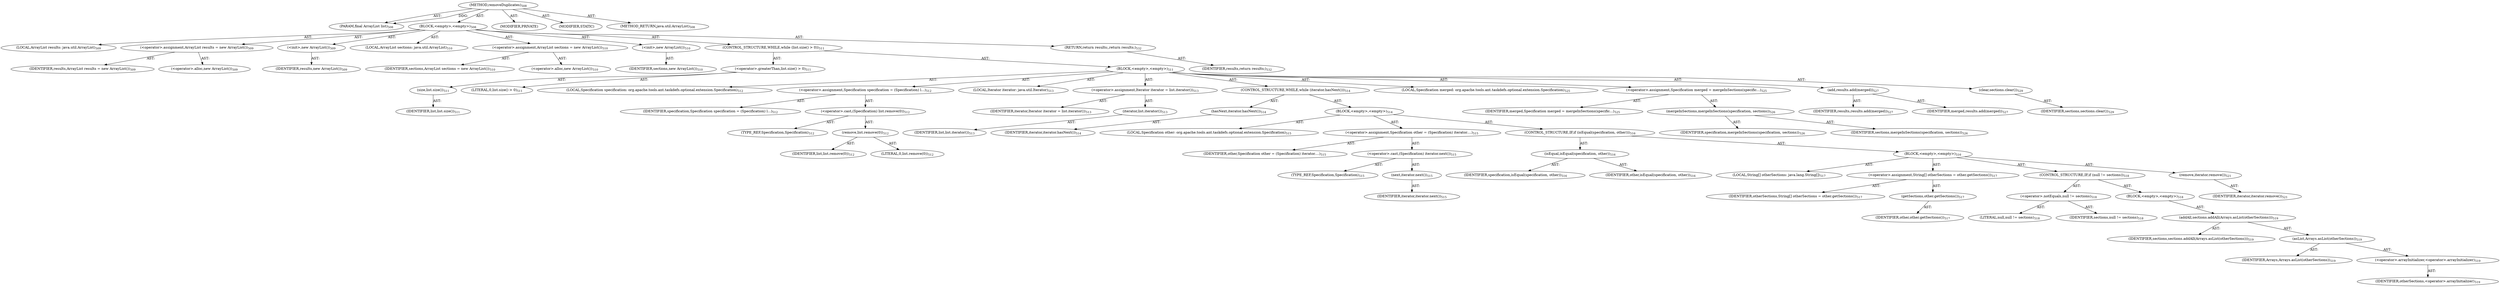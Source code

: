 digraph "removeDuplicates" {  
"111669149710" [label = <(METHOD,removeDuplicates)<SUB>508</SUB>> ]
"115964117023" [label = <(PARAM,final ArrayList list)<SUB>508</SUB>> ]
"25769803814" [label = <(BLOCK,&lt;empty&gt;,&lt;empty&gt;)<SUB>508</SUB>> ]
"94489280530" [label = <(LOCAL,ArrayList results: java.util.ArrayList)<SUB>509</SUB>> ]
"30064771244" [label = <(&lt;operator&gt;.assignment,ArrayList results = new ArrayList())<SUB>509</SUB>> ]
"68719476892" [label = <(IDENTIFIER,results,ArrayList results = new ArrayList())<SUB>509</SUB>> ]
"30064771245" [label = <(&lt;operator&gt;.alloc,new ArrayList())<SUB>509</SUB>> ]
"30064771246" [label = <(&lt;init&gt;,new ArrayList())<SUB>509</SUB>> ]
"68719476893" [label = <(IDENTIFIER,results,new ArrayList())<SUB>509</SUB>> ]
"94489280531" [label = <(LOCAL,ArrayList sections: java.util.ArrayList)<SUB>510</SUB>> ]
"30064771247" [label = <(&lt;operator&gt;.assignment,ArrayList sections = new ArrayList())<SUB>510</SUB>> ]
"68719476894" [label = <(IDENTIFIER,sections,ArrayList sections = new ArrayList())<SUB>510</SUB>> ]
"30064771248" [label = <(&lt;operator&gt;.alloc,new ArrayList())<SUB>510</SUB>> ]
"30064771249" [label = <(&lt;init&gt;,new ArrayList())<SUB>510</SUB>> ]
"68719476895" [label = <(IDENTIFIER,sections,new ArrayList())<SUB>510</SUB>> ]
"47244640278" [label = <(CONTROL_STRUCTURE,WHILE,while (list.size() &gt; 0))<SUB>511</SUB>> ]
"30064771250" [label = <(&lt;operator&gt;.greaterThan,list.size() &gt; 0)<SUB>511</SUB>> ]
"30064771251" [label = <(size,list.size())<SUB>511</SUB>> ]
"68719476896" [label = <(IDENTIFIER,list,list.size())<SUB>511</SUB>> ]
"90194313249" [label = <(LITERAL,0,list.size() &gt; 0)<SUB>511</SUB>> ]
"25769803815" [label = <(BLOCK,&lt;empty&gt;,&lt;empty&gt;)<SUB>511</SUB>> ]
"94489280532" [label = <(LOCAL,Specification specification: org.apache.tools.ant.taskdefs.optional.extension.Specification)<SUB>512</SUB>> ]
"30064771252" [label = <(&lt;operator&gt;.assignment,Specification specification = (Specification) l...)<SUB>512</SUB>> ]
"68719476897" [label = <(IDENTIFIER,specification,Specification specification = (Specification) l...)<SUB>512</SUB>> ]
"30064771253" [label = <(&lt;operator&gt;.cast,(Specification) list.remove(0))<SUB>512</SUB>> ]
"180388626447" [label = <(TYPE_REF,Specification,Specification)<SUB>512</SUB>> ]
"30064771254" [label = <(remove,list.remove(0))<SUB>512</SUB>> ]
"68719476898" [label = <(IDENTIFIER,list,list.remove(0))<SUB>512</SUB>> ]
"90194313250" [label = <(LITERAL,0,list.remove(0))<SUB>512</SUB>> ]
"94489280533" [label = <(LOCAL,Iterator iterator: java.util.Iterator)<SUB>513</SUB>> ]
"30064771255" [label = <(&lt;operator&gt;.assignment,Iterator iterator = list.iterator())<SUB>513</SUB>> ]
"68719476899" [label = <(IDENTIFIER,iterator,Iterator iterator = list.iterator())<SUB>513</SUB>> ]
"30064771256" [label = <(iterator,list.iterator())<SUB>513</SUB>> ]
"68719476900" [label = <(IDENTIFIER,list,list.iterator())<SUB>513</SUB>> ]
"47244640279" [label = <(CONTROL_STRUCTURE,WHILE,while (iterator.hasNext()))<SUB>514</SUB>> ]
"30064771257" [label = <(hasNext,iterator.hasNext())<SUB>514</SUB>> ]
"68719476901" [label = <(IDENTIFIER,iterator,iterator.hasNext())<SUB>514</SUB>> ]
"25769803816" [label = <(BLOCK,&lt;empty&gt;,&lt;empty&gt;)<SUB>514</SUB>> ]
"94489280534" [label = <(LOCAL,Specification other: org.apache.tools.ant.taskdefs.optional.extension.Specification)<SUB>515</SUB>> ]
"30064771258" [label = <(&lt;operator&gt;.assignment,Specification other = (Specification) iterator....)<SUB>515</SUB>> ]
"68719476902" [label = <(IDENTIFIER,other,Specification other = (Specification) iterator....)<SUB>515</SUB>> ]
"30064771259" [label = <(&lt;operator&gt;.cast,(Specification) iterator.next())<SUB>515</SUB>> ]
"180388626448" [label = <(TYPE_REF,Specification,Specification)<SUB>515</SUB>> ]
"30064771260" [label = <(next,iterator.next())<SUB>515</SUB>> ]
"68719476903" [label = <(IDENTIFIER,iterator,iterator.next())<SUB>515</SUB>> ]
"47244640280" [label = <(CONTROL_STRUCTURE,IF,if (isEqual(specification, other)))<SUB>516</SUB>> ]
"30064771261" [label = <(isEqual,isEqual(specification, other))<SUB>516</SUB>> ]
"68719476904" [label = <(IDENTIFIER,specification,isEqual(specification, other))<SUB>516</SUB>> ]
"68719476905" [label = <(IDENTIFIER,other,isEqual(specification, other))<SUB>516</SUB>> ]
"25769803817" [label = <(BLOCK,&lt;empty&gt;,&lt;empty&gt;)<SUB>516</SUB>> ]
"94489280535" [label = <(LOCAL,String[] otherSections: java.lang.String[])<SUB>517</SUB>> ]
"30064771262" [label = <(&lt;operator&gt;.assignment,String[] otherSections = other.getSections())<SUB>517</SUB>> ]
"68719476906" [label = <(IDENTIFIER,otherSections,String[] otherSections = other.getSections())<SUB>517</SUB>> ]
"30064771263" [label = <(getSections,other.getSections())<SUB>517</SUB>> ]
"68719476907" [label = <(IDENTIFIER,other,other.getSections())<SUB>517</SUB>> ]
"47244640281" [label = <(CONTROL_STRUCTURE,IF,if (null != sections))<SUB>518</SUB>> ]
"30064771264" [label = <(&lt;operator&gt;.notEquals,null != sections)<SUB>518</SUB>> ]
"90194313251" [label = <(LITERAL,null,null != sections)<SUB>518</SUB>> ]
"68719476908" [label = <(IDENTIFIER,sections,null != sections)<SUB>518</SUB>> ]
"25769803818" [label = <(BLOCK,&lt;empty&gt;,&lt;empty&gt;)<SUB>518</SUB>> ]
"30064771265" [label = <(addAll,sections.addAll(Arrays.asList(otherSections)))<SUB>519</SUB>> ]
"68719476909" [label = <(IDENTIFIER,sections,sections.addAll(Arrays.asList(otherSections)))<SUB>519</SUB>> ]
"30064771266" [label = <(asList,Arrays.asList(otherSections))<SUB>519</SUB>> ]
"68719476910" [label = <(IDENTIFIER,Arrays,Arrays.asList(otherSections))<SUB>519</SUB>> ]
"30064771267" [label = <(&lt;operator&gt;.arrayInitializer,&lt;operator&gt;.arrayInitializer)<SUB>519</SUB>> ]
"68719476911" [label = <(IDENTIFIER,otherSections,&lt;operator&gt;.arrayInitializer)<SUB>519</SUB>> ]
"30064771268" [label = <(remove,iterator.remove())<SUB>521</SUB>> ]
"68719476912" [label = <(IDENTIFIER,iterator,iterator.remove())<SUB>521</SUB>> ]
"94489280536" [label = <(LOCAL,Specification merged: org.apache.tools.ant.taskdefs.optional.extension.Specification)<SUB>525</SUB>> ]
"30064771269" [label = <(&lt;operator&gt;.assignment,Specification merged = mergeInSections(specific...)<SUB>525</SUB>> ]
"68719476913" [label = <(IDENTIFIER,merged,Specification merged = mergeInSections(specific...)<SUB>525</SUB>> ]
"30064771270" [label = <(mergeInSections,mergeInSections(specification, sections))<SUB>526</SUB>> ]
"68719476914" [label = <(IDENTIFIER,specification,mergeInSections(specification, sections))<SUB>526</SUB>> ]
"68719476915" [label = <(IDENTIFIER,sections,mergeInSections(specification, sections))<SUB>526</SUB>> ]
"30064771271" [label = <(add,results.add(merged))<SUB>527</SUB>> ]
"68719476916" [label = <(IDENTIFIER,results,results.add(merged))<SUB>527</SUB>> ]
"68719476917" [label = <(IDENTIFIER,merged,results.add(merged))<SUB>527</SUB>> ]
"30064771272" [label = <(clear,sections.clear())<SUB>529</SUB>> ]
"68719476918" [label = <(IDENTIFIER,sections,sections.clear())<SUB>529</SUB>> ]
"146028888082" [label = <(RETURN,return results;,return results;)<SUB>532</SUB>> ]
"68719476919" [label = <(IDENTIFIER,results,return results;)<SUB>532</SUB>> ]
"133143986233" [label = <(MODIFIER,PRIVATE)> ]
"133143986234" [label = <(MODIFIER,STATIC)> ]
"128849018894" [label = <(METHOD_RETURN,java.util.ArrayList)<SUB>508</SUB>> ]
  "111669149710" -> "115964117023"  [ label = "AST: "] 
  "111669149710" -> "25769803814"  [ label = "AST: "] 
  "111669149710" -> "133143986233"  [ label = "AST: "] 
  "111669149710" -> "133143986234"  [ label = "AST: "] 
  "111669149710" -> "128849018894"  [ label = "AST: "] 
  "25769803814" -> "94489280530"  [ label = "AST: "] 
  "25769803814" -> "30064771244"  [ label = "AST: "] 
  "25769803814" -> "30064771246"  [ label = "AST: "] 
  "25769803814" -> "94489280531"  [ label = "AST: "] 
  "25769803814" -> "30064771247"  [ label = "AST: "] 
  "25769803814" -> "30064771249"  [ label = "AST: "] 
  "25769803814" -> "47244640278"  [ label = "AST: "] 
  "25769803814" -> "146028888082"  [ label = "AST: "] 
  "30064771244" -> "68719476892"  [ label = "AST: "] 
  "30064771244" -> "30064771245"  [ label = "AST: "] 
  "30064771246" -> "68719476893"  [ label = "AST: "] 
  "30064771247" -> "68719476894"  [ label = "AST: "] 
  "30064771247" -> "30064771248"  [ label = "AST: "] 
  "30064771249" -> "68719476895"  [ label = "AST: "] 
  "47244640278" -> "30064771250"  [ label = "AST: "] 
  "47244640278" -> "25769803815"  [ label = "AST: "] 
  "30064771250" -> "30064771251"  [ label = "AST: "] 
  "30064771250" -> "90194313249"  [ label = "AST: "] 
  "30064771251" -> "68719476896"  [ label = "AST: "] 
  "25769803815" -> "94489280532"  [ label = "AST: "] 
  "25769803815" -> "30064771252"  [ label = "AST: "] 
  "25769803815" -> "94489280533"  [ label = "AST: "] 
  "25769803815" -> "30064771255"  [ label = "AST: "] 
  "25769803815" -> "47244640279"  [ label = "AST: "] 
  "25769803815" -> "94489280536"  [ label = "AST: "] 
  "25769803815" -> "30064771269"  [ label = "AST: "] 
  "25769803815" -> "30064771271"  [ label = "AST: "] 
  "25769803815" -> "30064771272"  [ label = "AST: "] 
  "30064771252" -> "68719476897"  [ label = "AST: "] 
  "30064771252" -> "30064771253"  [ label = "AST: "] 
  "30064771253" -> "180388626447"  [ label = "AST: "] 
  "30064771253" -> "30064771254"  [ label = "AST: "] 
  "30064771254" -> "68719476898"  [ label = "AST: "] 
  "30064771254" -> "90194313250"  [ label = "AST: "] 
  "30064771255" -> "68719476899"  [ label = "AST: "] 
  "30064771255" -> "30064771256"  [ label = "AST: "] 
  "30064771256" -> "68719476900"  [ label = "AST: "] 
  "47244640279" -> "30064771257"  [ label = "AST: "] 
  "47244640279" -> "25769803816"  [ label = "AST: "] 
  "30064771257" -> "68719476901"  [ label = "AST: "] 
  "25769803816" -> "94489280534"  [ label = "AST: "] 
  "25769803816" -> "30064771258"  [ label = "AST: "] 
  "25769803816" -> "47244640280"  [ label = "AST: "] 
  "30064771258" -> "68719476902"  [ label = "AST: "] 
  "30064771258" -> "30064771259"  [ label = "AST: "] 
  "30064771259" -> "180388626448"  [ label = "AST: "] 
  "30064771259" -> "30064771260"  [ label = "AST: "] 
  "30064771260" -> "68719476903"  [ label = "AST: "] 
  "47244640280" -> "30064771261"  [ label = "AST: "] 
  "47244640280" -> "25769803817"  [ label = "AST: "] 
  "30064771261" -> "68719476904"  [ label = "AST: "] 
  "30064771261" -> "68719476905"  [ label = "AST: "] 
  "25769803817" -> "94489280535"  [ label = "AST: "] 
  "25769803817" -> "30064771262"  [ label = "AST: "] 
  "25769803817" -> "47244640281"  [ label = "AST: "] 
  "25769803817" -> "30064771268"  [ label = "AST: "] 
  "30064771262" -> "68719476906"  [ label = "AST: "] 
  "30064771262" -> "30064771263"  [ label = "AST: "] 
  "30064771263" -> "68719476907"  [ label = "AST: "] 
  "47244640281" -> "30064771264"  [ label = "AST: "] 
  "47244640281" -> "25769803818"  [ label = "AST: "] 
  "30064771264" -> "90194313251"  [ label = "AST: "] 
  "30064771264" -> "68719476908"  [ label = "AST: "] 
  "25769803818" -> "30064771265"  [ label = "AST: "] 
  "30064771265" -> "68719476909"  [ label = "AST: "] 
  "30064771265" -> "30064771266"  [ label = "AST: "] 
  "30064771266" -> "68719476910"  [ label = "AST: "] 
  "30064771266" -> "30064771267"  [ label = "AST: "] 
  "30064771267" -> "68719476911"  [ label = "AST: "] 
  "30064771268" -> "68719476912"  [ label = "AST: "] 
  "30064771269" -> "68719476913"  [ label = "AST: "] 
  "30064771269" -> "30064771270"  [ label = "AST: "] 
  "30064771270" -> "68719476914"  [ label = "AST: "] 
  "30064771270" -> "68719476915"  [ label = "AST: "] 
  "30064771271" -> "68719476916"  [ label = "AST: "] 
  "30064771271" -> "68719476917"  [ label = "AST: "] 
  "30064771272" -> "68719476918"  [ label = "AST: "] 
  "146028888082" -> "68719476919"  [ label = "AST: "] 
  "111669149710" -> "115964117023"  [ label = "DDG: "] 
}
